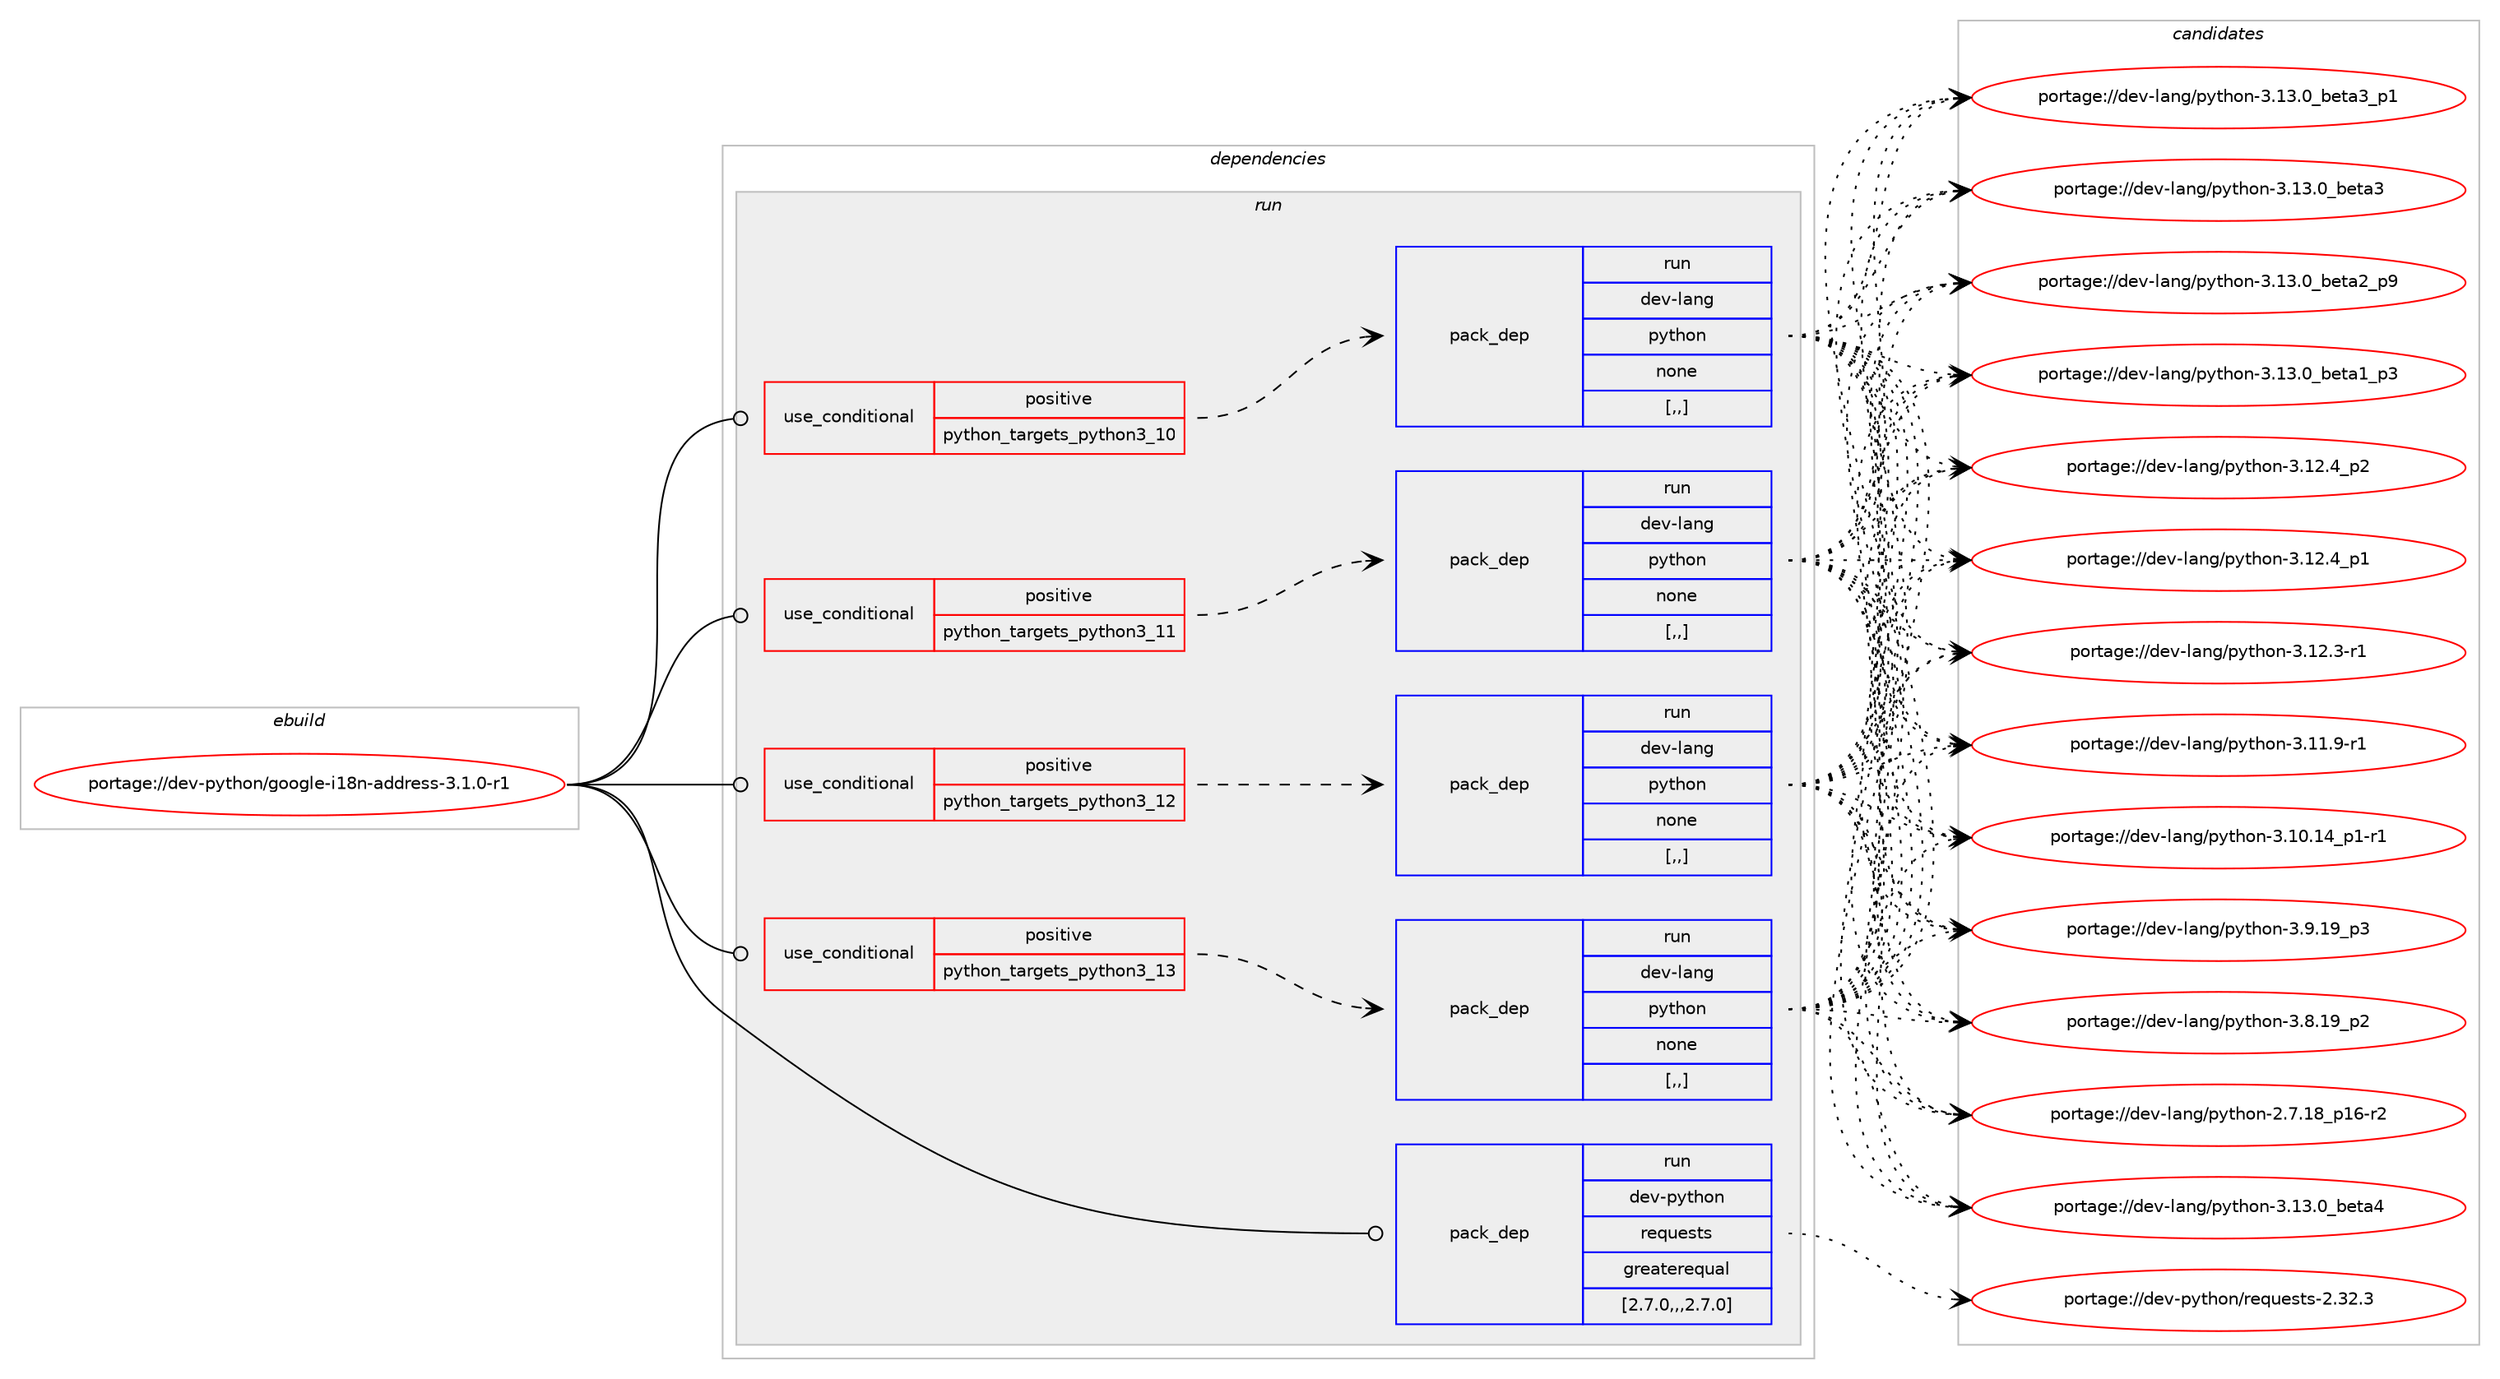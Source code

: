 digraph prolog {

# *************
# Graph options
# *************

newrank=true;
concentrate=true;
compound=true;
graph [rankdir=LR,fontname=Helvetica,fontsize=10,ranksep=1.5];#, ranksep=2.5, nodesep=0.2];
edge  [arrowhead=vee];
node  [fontname=Helvetica,fontsize=10];

# **********
# The ebuild
# **********

subgraph cluster_leftcol {
color=gray;
label=<<i>ebuild</i>>;
id [label="portage://dev-python/google-i18n-address-3.1.0-r1", color=red, width=4, href="../dev-python/google-i18n-address-3.1.0-r1.svg"];
}

# ****************
# The dependencies
# ****************

subgraph cluster_midcol {
color=gray;
label=<<i>dependencies</i>>;
subgraph cluster_compile {
fillcolor="#eeeeee";
style=filled;
label=<<i>compile</i>>;
}
subgraph cluster_compileandrun {
fillcolor="#eeeeee";
style=filled;
label=<<i>compile and run</i>>;
}
subgraph cluster_run {
fillcolor="#eeeeee";
style=filled;
label=<<i>run</i>>;
subgraph cond33182 {
dependency147370 [label=<<TABLE BORDER="0" CELLBORDER="1" CELLSPACING="0" CELLPADDING="4"><TR><TD ROWSPAN="3" CELLPADDING="10">use_conditional</TD></TR><TR><TD>positive</TD></TR><TR><TD>python_targets_python3_10</TD></TR></TABLE>>, shape=none, color=red];
subgraph pack112939 {
dependency147371 [label=<<TABLE BORDER="0" CELLBORDER="1" CELLSPACING="0" CELLPADDING="4" WIDTH="220"><TR><TD ROWSPAN="6" CELLPADDING="30">pack_dep</TD></TR><TR><TD WIDTH="110">run</TD></TR><TR><TD>dev-lang</TD></TR><TR><TD>python</TD></TR><TR><TD>none</TD></TR><TR><TD>[,,]</TD></TR></TABLE>>, shape=none, color=blue];
}
dependency147370:e -> dependency147371:w [weight=20,style="dashed",arrowhead="vee"];
}
id:e -> dependency147370:w [weight=20,style="solid",arrowhead="odot"];
subgraph cond33183 {
dependency147372 [label=<<TABLE BORDER="0" CELLBORDER="1" CELLSPACING="0" CELLPADDING="4"><TR><TD ROWSPAN="3" CELLPADDING="10">use_conditional</TD></TR><TR><TD>positive</TD></TR><TR><TD>python_targets_python3_11</TD></TR></TABLE>>, shape=none, color=red];
subgraph pack112940 {
dependency147373 [label=<<TABLE BORDER="0" CELLBORDER="1" CELLSPACING="0" CELLPADDING="4" WIDTH="220"><TR><TD ROWSPAN="6" CELLPADDING="30">pack_dep</TD></TR><TR><TD WIDTH="110">run</TD></TR><TR><TD>dev-lang</TD></TR><TR><TD>python</TD></TR><TR><TD>none</TD></TR><TR><TD>[,,]</TD></TR></TABLE>>, shape=none, color=blue];
}
dependency147372:e -> dependency147373:w [weight=20,style="dashed",arrowhead="vee"];
}
id:e -> dependency147372:w [weight=20,style="solid",arrowhead="odot"];
subgraph cond33184 {
dependency147374 [label=<<TABLE BORDER="0" CELLBORDER="1" CELLSPACING="0" CELLPADDING="4"><TR><TD ROWSPAN="3" CELLPADDING="10">use_conditional</TD></TR><TR><TD>positive</TD></TR><TR><TD>python_targets_python3_12</TD></TR></TABLE>>, shape=none, color=red];
subgraph pack112941 {
dependency147375 [label=<<TABLE BORDER="0" CELLBORDER="1" CELLSPACING="0" CELLPADDING="4" WIDTH="220"><TR><TD ROWSPAN="6" CELLPADDING="30">pack_dep</TD></TR><TR><TD WIDTH="110">run</TD></TR><TR><TD>dev-lang</TD></TR><TR><TD>python</TD></TR><TR><TD>none</TD></TR><TR><TD>[,,]</TD></TR></TABLE>>, shape=none, color=blue];
}
dependency147374:e -> dependency147375:w [weight=20,style="dashed",arrowhead="vee"];
}
id:e -> dependency147374:w [weight=20,style="solid",arrowhead="odot"];
subgraph cond33185 {
dependency147376 [label=<<TABLE BORDER="0" CELLBORDER="1" CELLSPACING="0" CELLPADDING="4"><TR><TD ROWSPAN="3" CELLPADDING="10">use_conditional</TD></TR><TR><TD>positive</TD></TR><TR><TD>python_targets_python3_13</TD></TR></TABLE>>, shape=none, color=red];
subgraph pack112942 {
dependency147377 [label=<<TABLE BORDER="0" CELLBORDER="1" CELLSPACING="0" CELLPADDING="4" WIDTH="220"><TR><TD ROWSPAN="6" CELLPADDING="30">pack_dep</TD></TR><TR><TD WIDTH="110">run</TD></TR><TR><TD>dev-lang</TD></TR><TR><TD>python</TD></TR><TR><TD>none</TD></TR><TR><TD>[,,]</TD></TR></TABLE>>, shape=none, color=blue];
}
dependency147376:e -> dependency147377:w [weight=20,style="dashed",arrowhead="vee"];
}
id:e -> dependency147376:w [weight=20,style="solid",arrowhead="odot"];
subgraph pack112943 {
dependency147378 [label=<<TABLE BORDER="0" CELLBORDER="1" CELLSPACING="0" CELLPADDING="4" WIDTH="220"><TR><TD ROWSPAN="6" CELLPADDING="30">pack_dep</TD></TR><TR><TD WIDTH="110">run</TD></TR><TR><TD>dev-python</TD></TR><TR><TD>requests</TD></TR><TR><TD>greaterequal</TD></TR><TR><TD>[2.7.0,,,2.7.0]</TD></TR></TABLE>>, shape=none, color=blue];
}
id:e -> dependency147378:w [weight=20,style="solid",arrowhead="odot"];
}
}

# **************
# The candidates
# **************

subgraph cluster_choices {
rank=same;
color=gray;
label=<<i>candidates</i>>;

subgraph choice112939 {
color=black;
nodesep=1;
choice1001011184510897110103471121211161041111104551464951464895981011169752 [label="portage://dev-lang/python-3.13.0_beta4", color=red, width=4,href="../dev-lang/python-3.13.0_beta4.svg"];
choice10010111845108971101034711212111610411111045514649514648959810111697519511249 [label="portage://dev-lang/python-3.13.0_beta3_p1", color=red, width=4,href="../dev-lang/python-3.13.0_beta3_p1.svg"];
choice1001011184510897110103471121211161041111104551464951464895981011169751 [label="portage://dev-lang/python-3.13.0_beta3", color=red, width=4,href="../dev-lang/python-3.13.0_beta3.svg"];
choice10010111845108971101034711212111610411111045514649514648959810111697509511257 [label="portage://dev-lang/python-3.13.0_beta2_p9", color=red, width=4,href="../dev-lang/python-3.13.0_beta2_p9.svg"];
choice10010111845108971101034711212111610411111045514649514648959810111697499511251 [label="portage://dev-lang/python-3.13.0_beta1_p3", color=red, width=4,href="../dev-lang/python-3.13.0_beta1_p3.svg"];
choice100101118451089711010347112121116104111110455146495046529511250 [label="portage://dev-lang/python-3.12.4_p2", color=red, width=4,href="../dev-lang/python-3.12.4_p2.svg"];
choice100101118451089711010347112121116104111110455146495046529511249 [label="portage://dev-lang/python-3.12.4_p1", color=red, width=4,href="../dev-lang/python-3.12.4_p1.svg"];
choice100101118451089711010347112121116104111110455146495046514511449 [label="portage://dev-lang/python-3.12.3-r1", color=red, width=4,href="../dev-lang/python-3.12.3-r1.svg"];
choice100101118451089711010347112121116104111110455146494946574511449 [label="portage://dev-lang/python-3.11.9-r1", color=red, width=4,href="../dev-lang/python-3.11.9-r1.svg"];
choice100101118451089711010347112121116104111110455146494846495295112494511449 [label="portage://dev-lang/python-3.10.14_p1-r1", color=red, width=4,href="../dev-lang/python-3.10.14_p1-r1.svg"];
choice100101118451089711010347112121116104111110455146574649579511251 [label="portage://dev-lang/python-3.9.19_p3", color=red, width=4,href="../dev-lang/python-3.9.19_p3.svg"];
choice100101118451089711010347112121116104111110455146564649579511250 [label="portage://dev-lang/python-3.8.19_p2", color=red, width=4,href="../dev-lang/python-3.8.19_p2.svg"];
choice100101118451089711010347112121116104111110455046554649569511249544511450 [label="portage://dev-lang/python-2.7.18_p16-r2", color=red, width=4,href="../dev-lang/python-2.7.18_p16-r2.svg"];
dependency147371:e -> choice1001011184510897110103471121211161041111104551464951464895981011169752:w [style=dotted,weight="100"];
dependency147371:e -> choice10010111845108971101034711212111610411111045514649514648959810111697519511249:w [style=dotted,weight="100"];
dependency147371:e -> choice1001011184510897110103471121211161041111104551464951464895981011169751:w [style=dotted,weight="100"];
dependency147371:e -> choice10010111845108971101034711212111610411111045514649514648959810111697509511257:w [style=dotted,weight="100"];
dependency147371:e -> choice10010111845108971101034711212111610411111045514649514648959810111697499511251:w [style=dotted,weight="100"];
dependency147371:e -> choice100101118451089711010347112121116104111110455146495046529511250:w [style=dotted,weight="100"];
dependency147371:e -> choice100101118451089711010347112121116104111110455146495046529511249:w [style=dotted,weight="100"];
dependency147371:e -> choice100101118451089711010347112121116104111110455146495046514511449:w [style=dotted,weight="100"];
dependency147371:e -> choice100101118451089711010347112121116104111110455146494946574511449:w [style=dotted,weight="100"];
dependency147371:e -> choice100101118451089711010347112121116104111110455146494846495295112494511449:w [style=dotted,weight="100"];
dependency147371:e -> choice100101118451089711010347112121116104111110455146574649579511251:w [style=dotted,weight="100"];
dependency147371:e -> choice100101118451089711010347112121116104111110455146564649579511250:w [style=dotted,weight="100"];
dependency147371:e -> choice100101118451089711010347112121116104111110455046554649569511249544511450:w [style=dotted,weight="100"];
}
subgraph choice112940 {
color=black;
nodesep=1;
choice1001011184510897110103471121211161041111104551464951464895981011169752 [label="portage://dev-lang/python-3.13.0_beta4", color=red, width=4,href="../dev-lang/python-3.13.0_beta4.svg"];
choice10010111845108971101034711212111610411111045514649514648959810111697519511249 [label="portage://dev-lang/python-3.13.0_beta3_p1", color=red, width=4,href="../dev-lang/python-3.13.0_beta3_p1.svg"];
choice1001011184510897110103471121211161041111104551464951464895981011169751 [label="portage://dev-lang/python-3.13.0_beta3", color=red, width=4,href="../dev-lang/python-3.13.0_beta3.svg"];
choice10010111845108971101034711212111610411111045514649514648959810111697509511257 [label="portage://dev-lang/python-3.13.0_beta2_p9", color=red, width=4,href="../dev-lang/python-3.13.0_beta2_p9.svg"];
choice10010111845108971101034711212111610411111045514649514648959810111697499511251 [label="portage://dev-lang/python-3.13.0_beta1_p3", color=red, width=4,href="../dev-lang/python-3.13.0_beta1_p3.svg"];
choice100101118451089711010347112121116104111110455146495046529511250 [label="portage://dev-lang/python-3.12.4_p2", color=red, width=4,href="../dev-lang/python-3.12.4_p2.svg"];
choice100101118451089711010347112121116104111110455146495046529511249 [label="portage://dev-lang/python-3.12.4_p1", color=red, width=4,href="../dev-lang/python-3.12.4_p1.svg"];
choice100101118451089711010347112121116104111110455146495046514511449 [label="portage://dev-lang/python-3.12.3-r1", color=red, width=4,href="../dev-lang/python-3.12.3-r1.svg"];
choice100101118451089711010347112121116104111110455146494946574511449 [label="portage://dev-lang/python-3.11.9-r1", color=red, width=4,href="../dev-lang/python-3.11.9-r1.svg"];
choice100101118451089711010347112121116104111110455146494846495295112494511449 [label="portage://dev-lang/python-3.10.14_p1-r1", color=red, width=4,href="../dev-lang/python-3.10.14_p1-r1.svg"];
choice100101118451089711010347112121116104111110455146574649579511251 [label="portage://dev-lang/python-3.9.19_p3", color=red, width=4,href="../dev-lang/python-3.9.19_p3.svg"];
choice100101118451089711010347112121116104111110455146564649579511250 [label="portage://dev-lang/python-3.8.19_p2", color=red, width=4,href="../dev-lang/python-3.8.19_p2.svg"];
choice100101118451089711010347112121116104111110455046554649569511249544511450 [label="portage://dev-lang/python-2.7.18_p16-r2", color=red, width=4,href="../dev-lang/python-2.7.18_p16-r2.svg"];
dependency147373:e -> choice1001011184510897110103471121211161041111104551464951464895981011169752:w [style=dotted,weight="100"];
dependency147373:e -> choice10010111845108971101034711212111610411111045514649514648959810111697519511249:w [style=dotted,weight="100"];
dependency147373:e -> choice1001011184510897110103471121211161041111104551464951464895981011169751:w [style=dotted,weight="100"];
dependency147373:e -> choice10010111845108971101034711212111610411111045514649514648959810111697509511257:w [style=dotted,weight="100"];
dependency147373:e -> choice10010111845108971101034711212111610411111045514649514648959810111697499511251:w [style=dotted,weight="100"];
dependency147373:e -> choice100101118451089711010347112121116104111110455146495046529511250:w [style=dotted,weight="100"];
dependency147373:e -> choice100101118451089711010347112121116104111110455146495046529511249:w [style=dotted,weight="100"];
dependency147373:e -> choice100101118451089711010347112121116104111110455146495046514511449:w [style=dotted,weight="100"];
dependency147373:e -> choice100101118451089711010347112121116104111110455146494946574511449:w [style=dotted,weight="100"];
dependency147373:e -> choice100101118451089711010347112121116104111110455146494846495295112494511449:w [style=dotted,weight="100"];
dependency147373:e -> choice100101118451089711010347112121116104111110455146574649579511251:w [style=dotted,weight="100"];
dependency147373:e -> choice100101118451089711010347112121116104111110455146564649579511250:w [style=dotted,weight="100"];
dependency147373:e -> choice100101118451089711010347112121116104111110455046554649569511249544511450:w [style=dotted,weight="100"];
}
subgraph choice112941 {
color=black;
nodesep=1;
choice1001011184510897110103471121211161041111104551464951464895981011169752 [label="portage://dev-lang/python-3.13.0_beta4", color=red, width=4,href="../dev-lang/python-3.13.0_beta4.svg"];
choice10010111845108971101034711212111610411111045514649514648959810111697519511249 [label="portage://dev-lang/python-3.13.0_beta3_p1", color=red, width=4,href="../dev-lang/python-3.13.0_beta3_p1.svg"];
choice1001011184510897110103471121211161041111104551464951464895981011169751 [label="portage://dev-lang/python-3.13.0_beta3", color=red, width=4,href="../dev-lang/python-3.13.0_beta3.svg"];
choice10010111845108971101034711212111610411111045514649514648959810111697509511257 [label="portage://dev-lang/python-3.13.0_beta2_p9", color=red, width=4,href="../dev-lang/python-3.13.0_beta2_p9.svg"];
choice10010111845108971101034711212111610411111045514649514648959810111697499511251 [label="portage://dev-lang/python-3.13.0_beta1_p3", color=red, width=4,href="../dev-lang/python-3.13.0_beta1_p3.svg"];
choice100101118451089711010347112121116104111110455146495046529511250 [label="portage://dev-lang/python-3.12.4_p2", color=red, width=4,href="../dev-lang/python-3.12.4_p2.svg"];
choice100101118451089711010347112121116104111110455146495046529511249 [label="portage://dev-lang/python-3.12.4_p1", color=red, width=4,href="../dev-lang/python-3.12.4_p1.svg"];
choice100101118451089711010347112121116104111110455146495046514511449 [label="portage://dev-lang/python-3.12.3-r1", color=red, width=4,href="../dev-lang/python-3.12.3-r1.svg"];
choice100101118451089711010347112121116104111110455146494946574511449 [label="portage://dev-lang/python-3.11.9-r1", color=red, width=4,href="../dev-lang/python-3.11.9-r1.svg"];
choice100101118451089711010347112121116104111110455146494846495295112494511449 [label="portage://dev-lang/python-3.10.14_p1-r1", color=red, width=4,href="../dev-lang/python-3.10.14_p1-r1.svg"];
choice100101118451089711010347112121116104111110455146574649579511251 [label="portage://dev-lang/python-3.9.19_p3", color=red, width=4,href="../dev-lang/python-3.9.19_p3.svg"];
choice100101118451089711010347112121116104111110455146564649579511250 [label="portage://dev-lang/python-3.8.19_p2", color=red, width=4,href="../dev-lang/python-3.8.19_p2.svg"];
choice100101118451089711010347112121116104111110455046554649569511249544511450 [label="portage://dev-lang/python-2.7.18_p16-r2", color=red, width=4,href="../dev-lang/python-2.7.18_p16-r2.svg"];
dependency147375:e -> choice1001011184510897110103471121211161041111104551464951464895981011169752:w [style=dotted,weight="100"];
dependency147375:e -> choice10010111845108971101034711212111610411111045514649514648959810111697519511249:w [style=dotted,weight="100"];
dependency147375:e -> choice1001011184510897110103471121211161041111104551464951464895981011169751:w [style=dotted,weight="100"];
dependency147375:e -> choice10010111845108971101034711212111610411111045514649514648959810111697509511257:w [style=dotted,weight="100"];
dependency147375:e -> choice10010111845108971101034711212111610411111045514649514648959810111697499511251:w [style=dotted,weight="100"];
dependency147375:e -> choice100101118451089711010347112121116104111110455146495046529511250:w [style=dotted,weight="100"];
dependency147375:e -> choice100101118451089711010347112121116104111110455146495046529511249:w [style=dotted,weight="100"];
dependency147375:e -> choice100101118451089711010347112121116104111110455146495046514511449:w [style=dotted,weight="100"];
dependency147375:e -> choice100101118451089711010347112121116104111110455146494946574511449:w [style=dotted,weight="100"];
dependency147375:e -> choice100101118451089711010347112121116104111110455146494846495295112494511449:w [style=dotted,weight="100"];
dependency147375:e -> choice100101118451089711010347112121116104111110455146574649579511251:w [style=dotted,weight="100"];
dependency147375:e -> choice100101118451089711010347112121116104111110455146564649579511250:w [style=dotted,weight="100"];
dependency147375:e -> choice100101118451089711010347112121116104111110455046554649569511249544511450:w [style=dotted,weight="100"];
}
subgraph choice112942 {
color=black;
nodesep=1;
choice1001011184510897110103471121211161041111104551464951464895981011169752 [label="portage://dev-lang/python-3.13.0_beta4", color=red, width=4,href="../dev-lang/python-3.13.0_beta4.svg"];
choice10010111845108971101034711212111610411111045514649514648959810111697519511249 [label="portage://dev-lang/python-3.13.0_beta3_p1", color=red, width=4,href="../dev-lang/python-3.13.0_beta3_p1.svg"];
choice1001011184510897110103471121211161041111104551464951464895981011169751 [label="portage://dev-lang/python-3.13.0_beta3", color=red, width=4,href="../dev-lang/python-3.13.0_beta3.svg"];
choice10010111845108971101034711212111610411111045514649514648959810111697509511257 [label="portage://dev-lang/python-3.13.0_beta2_p9", color=red, width=4,href="../dev-lang/python-3.13.0_beta2_p9.svg"];
choice10010111845108971101034711212111610411111045514649514648959810111697499511251 [label="portage://dev-lang/python-3.13.0_beta1_p3", color=red, width=4,href="../dev-lang/python-3.13.0_beta1_p3.svg"];
choice100101118451089711010347112121116104111110455146495046529511250 [label="portage://dev-lang/python-3.12.4_p2", color=red, width=4,href="../dev-lang/python-3.12.4_p2.svg"];
choice100101118451089711010347112121116104111110455146495046529511249 [label="portage://dev-lang/python-3.12.4_p1", color=red, width=4,href="../dev-lang/python-3.12.4_p1.svg"];
choice100101118451089711010347112121116104111110455146495046514511449 [label="portage://dev-lang/python-3.12.3-r1", color=red, width=4,href="../dev-lang/python-3.12.3-r1.svg"];
choice100101118451089711010347112121116104111110455146494946574511449 [label="portage://dev-lang/python-3.11.9-r1", color=red, width=4,href="../dev-lang/python-3.11.9-r1.svg"];
choice100101118451089711010347112121116104111110455146494846495295112494511449 [label="portage://dev-lang/python-3.10.14_p1-r1", color=red, width=4,href="../dev-lang/python-3.10.14_p1-r1.svg"];
choice100101118451089711010347112121116104111110455146574649579511251 [label="portage://dev-lang/python-3.9.19_p3", color=red, width=4,href="../dev-lang/python-3.9.19_p3.svg"];
choice100101118451089711010347112121116104111110455146564649579511250 [label="portage://dev-lang/python-3.8.19_p2", color=red, width=4,href="../dev-lang/python-3.8.19_p2.svg"];
choice100101118451089711010347112121116104111110455046554649569511249544511450 [label="portage://dev-lang/python-2.7.18_p16-r2", color=red, width=4,href="../dev-lang/python-2.7.18_p16-r2.svg"];
dependency147377:e -> choice1001011184510897110103471121211161041111104551464951464895981011169752:w [style=dotted,weight="100"];
dependency147377:e -> choice10010111845108971101034711212111610411111045514649514648959810111697519511249:w [style=dotted,weight="100"];
dependency147377:e -> choice1001011184510897110103471121211161041111104551464951464895981011169751:w [style=dotted,weight="100"];
dependency147377:e -> choice10010111845108971101034711212111610411111045514649514648959810111697509511257:w [style=dotted,weight="100"];
dependency147377:e -> choice10010111845108971101034711212111610411111045514649514648959810111697499511251:w [style=dotted,weight="100"];
dependency147377:e -> choice100101118451089711010347112121116104111110455146495046529511250:w [style=dotted,weight="100"];
dependency147377:e -> choice100101118451089711010347112121116104111110455146495046529511249:w [style=dotted,weight="100"];
dependency147377:e -> choice100101118451089711010347112121116104111110455146495046514511449:w [style=dotted,weight="100"];
dependency147377:e -> choice100101118451089711010347112121116104111110455146494946574511449:w [style=dotted,weight="100"];
dependency147377:e -> choice100101118451089711010347112121116104111110455146494846495295112494511449:w [style=dotted,weight="100"];
dependency147377:e -> choice100101118451089711010347112121116104111110455146574649579511251:w [style=dotted,weight="100"];
dependency147377:e -> choice100101118451089711010347112121116104111110455146564649579511250:w [style=dotted,weight="100"];
dependency147377:e -> choice100101118451089711010347112121116104111110455046554649569511249544511450:w [style=dotted,weight="100"];
}
subgraph choice112943 {
color=black;
nodesep=1;
choice100101118451121211161041111104711410111311710111511611545504651504651 [label="portage://dev-python/requests-2.32.3", color=red, width=4,href="../dev-python/requests-2.32.3.svg"];
dependency147378:e -> choice100101118451121211161041111104711410111311710111511611545504651504651:w [style=dotted,weight="100"];
}
}

}
